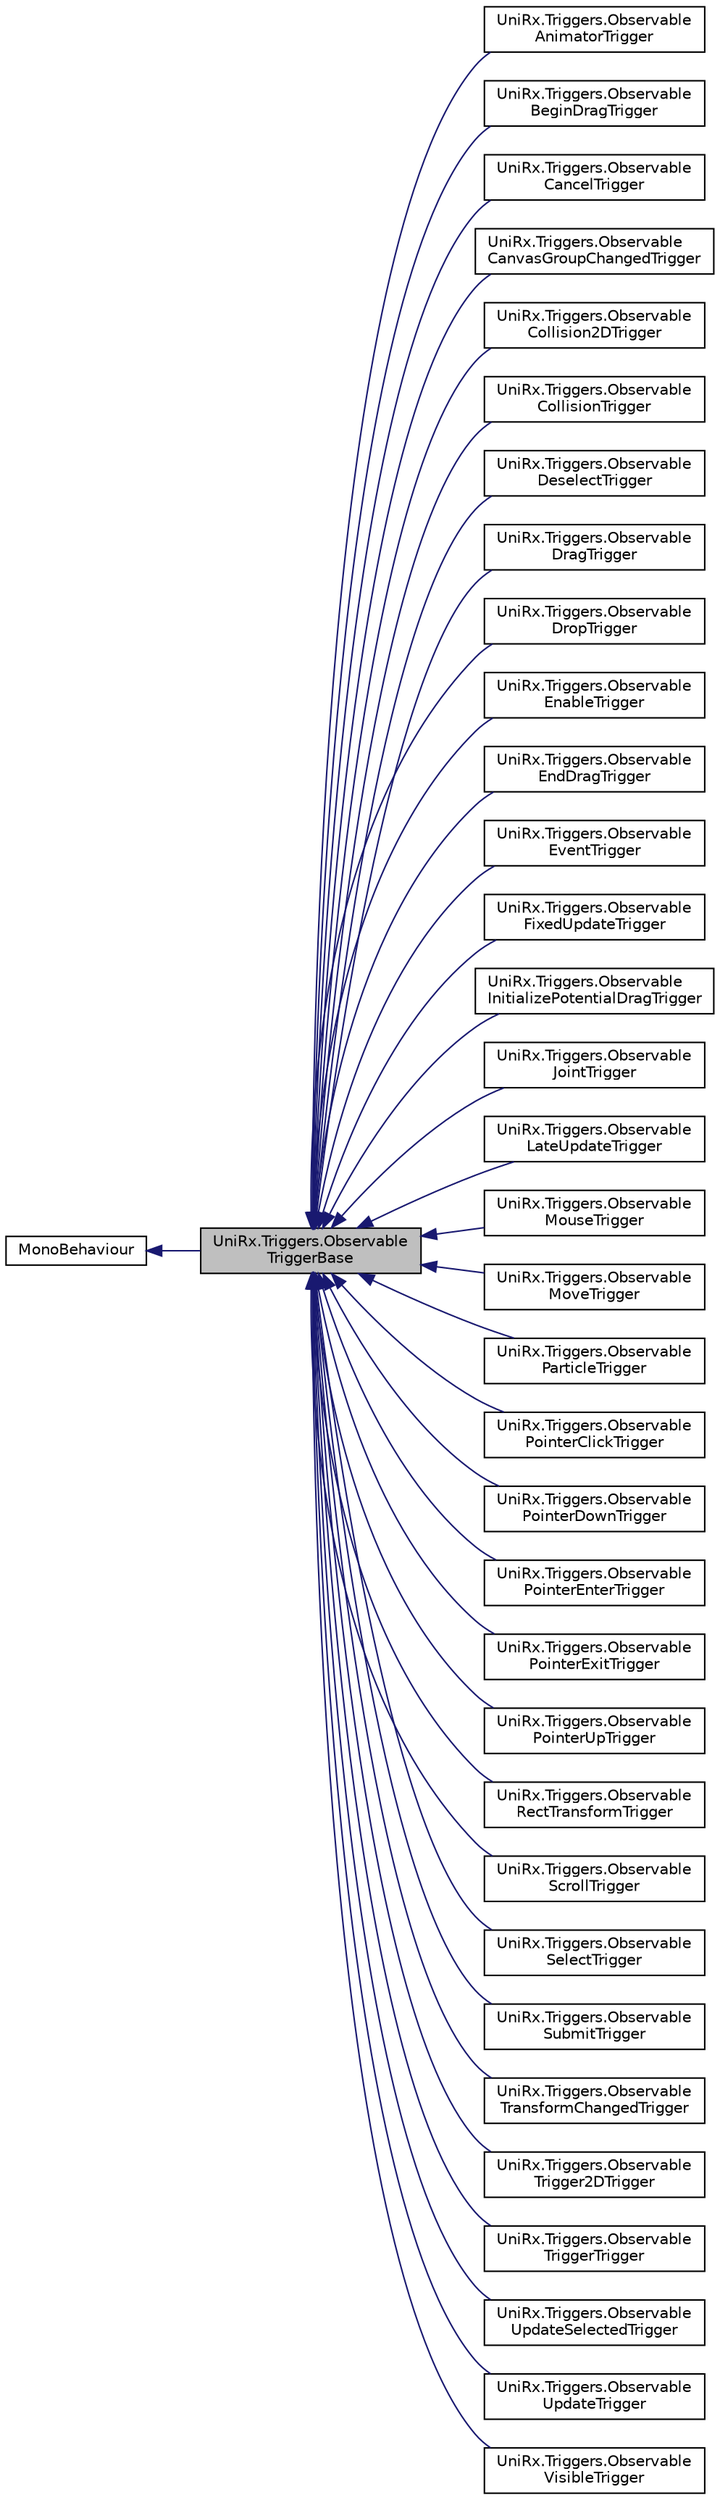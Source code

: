 digraph "UniRx.Triggers.ObservableTriggerBase"
{
 // LATEX_PDF_SIZE
  edge [fontname="Helvetica",fontsize="10",labelfontname="Helvetica",labelfontsize="10"];
  node [fontname="Helvetica",fontsize="10",shape=record];
  rankdir="LR";
  Node1 [label="UniRx.Triggers.Observable\lTriggerBase",height=0.2,width=0.4,color="black", fillcolor="grey75", style="filled", fontcolor="black",tooltip=" "];
  Node2 -> Node1 [dir="back",color="midnightblue",fontsize="10",style="solid",fontname="Helvetica"];
  Node2 [label="MonoBehaviour",height=0.2,width=0.4,color="black", fillcolor="white", style="filled",tooltip=" "];
  Node1 -> Node3 [dir="back",color="midnightblue",fontsize="10",style="solid",fontname="Helvetica"];
  Node3 [label="UniRx.Triggers.Observable\lAnimatorTrigger",height=0.2,width=0.4,color="black", fillcolor="white", style="filled",URL="$class_uni_rx_1_1_triggers_1_1_observable_animator_trigger.html",tooltip=" "];
  Node1 -> Node4 [dir="back",color="midnightblue",fontsize="10",style="solid",fontname="Helvetica"];
  Node4 [label="UniRx.Triggers.Observable\lBeginDragTrigger",height=0.2,width=0.4,color="black", fillcolor="white", style="filled",URL="$class_uni_rx_1_1_triggers_1_1_observable_begin_drag_trigger.html",tooltip=" "];
  Node1 -> Node5 [dir="back",color="midnightblue",fontsize="10",style="solid",fontname="Helvetica"];
  Node5 [label="UniRx.Triggers.Observable\lCancelTrigger",height=0.2,width=0.4,color="black", fillcolor="white", style="filled",URL="$class_uni_rx_1_1_triggers_1_1_observable_cancel_trigger.html",tooltip=" "];
  Node1 -> Node6 [dir="back",color="midnightblue",fontsize="10",style="solid",fontname="Helvetica"];
  Node6 [label="UniRx.Triggers.Observable\lCanvasGroupChangedTrigger",height=0.2,width=0.4,color="black", fillcolor="white", style="filled",URL="$class_uni_rx_1_1_triggers_1_1_observable_canvas_group_changed_trigger.html",tooltip=" "];
  Node1 -> Node7 [dir="back",color="midnightblue",fontsize="10",style="solid",fontname="Helvetica"];
  Node7 [label="UniRx.Triggers.Observable\lCollision2DTrigger",height=0.2,width=0.4,color="black", fillcolor="white", style="filled",URL="$class_uni_rx_1_1_triggers_1_1_observable_collision2_d_trigger.html",tooltip=" "];
  Node1 -> Node8 [dir="back",color="midnightblue",fontsize="10",style="solid",fontname="Helvetica"];
  Node8 [label="UniRx.Triggers.Observable\lCollisionTrigger",height=0.2,width=0.4,color="black", fillcolor="white", style="filled",URL="$class_uni_rx_1_1_triggers_1_1_observable_collision_trigger.html",tooltip=" "];
  Node1 -> Node9 [dir="back",color="midnightblue",fontsize="10",style="solid",fontname="Helvetica"];
  Node9 [label="UniRx.Triggers.Observable\lDeselectTrigger",height=0.2,width=0.4,color="black", fillcolor="white", style="filled",URL="$class_uni_rx_1_1_triggers_1_1_observable_deselect_trigger.html",tooltip=" "];
  Node1 -> Node10 [dir="back",color="midnightblue",fontsize="10",style="solid",fontname="Helvetica"];
  Node10 [label="UniRx.Triggers.Observable\lDragTrigger",height=0.2,width=0.4,color="black", fillcolor="white", style="filled",URL="$class_uni_rx_1_1_triggers_1_1_observable_drag_trigger.html",tooltip=" "];
  Node1 -> Node11 [dir="back",color="midnightblue",fontsize="10",style="solid",fontname="Helvetica"];
  Node11 [label="UniRx.Triggers.Observable\lDropTrigger",height=0.2,width=0.4,color="black", fillcolor="white", style="filled",URL="$class_uni_rx_1_1_triggers_1_1_observable_drop_trigger.html",tooltip=" "];
  Node1 -> Node12 [dir="back",color="midnightblue",fontsize="10",style="solid",fontname="Helvetica"];
  Node12 [label="UniRx.Triggers.Observable\lEnableTrigger",height=0.2,width=0.4,color="black", fillcolor="white", style="filled",URL="$class_uni_rx_1_1_triggers_1_1_observable_enable_trigger.html",tooltip=" "];
  Node1 -> Node13 [dir="back",color="midnightblue",fontsize="10",style="solid",fontname="Helvetica"];
  Node13 [label="UniRx.Triggers.Observable\lEndDragTrigger",height=0.2,width=0.4,color="black", fillcolor="white", style="filled",URL="$class_uni_rx_1_1_triggers_1_1_observable_end_drag_trigger.html",tooltip=" "];
  Node1 -> Node14 [dir="back",color="midnightblue",fontsize="10",style="solid",fontname="Helvetica"];
  Node14 [label="UniRx.Triggers.Observable\lEventTrigger",height=0.2,width=0.4,color="black", fillcolor="white", style="filled",URL="$class_uni_rx_1_1_triggers_1_1_observable_event_trigger.html",tooltip=" "];
  Node1 -> Node15 [dir="back",color="midnightblue",fontsize="10",style="solid",fontname="Helvetica"];
  Node15 [label="UniRx.Triggers.Observable\lFixedUpdateTrigger",height=0.2,width=0.4,color="black", fillcolor="white", style="filled",URL="$class_uni_rx_1_1_triggers_1_1_observable_fixed_update_trigger.html",tooltip=" "];
  Node1 -> Node16 [dir="back",color="midnightblue",fontsize="10",style="solid",fontname="Helvetica"];
  Node16 [label="UniRx.Triggers.Observable\lInitializePotentialDragTrigger",height=0.2,width=0.4,color="black", fillcolor="white", style="filled",URL="$class_uni_rx_1_1_triggers_1_1_observable_initialize_potential_drag_trigger.html",tooltip=" "];
  Node1 -> Node17 [dir="back",color="midnightblue",fontsize="10",style="solid",fontname="Helvetica"];
  Node17 [label="UniRx.Triggers.Observable\lJointTrigger",height=0.2,width=0.4,color="black", fillcolor="white", style="filled",URL="$class_uni_rx_1_1_triggers_1_1_observable_joint_trigger.html",tooltip=" "];
  Node1 -> Node18 [dir="back",color="midnightblue",fontsize="10",style="solid",fontname="Helvetica"];
  Node18 [label="UniRx.Triggers.Observable\lLateUpdateTrigger",height=0.2,width=0.4,color="black", fillcolor="white", style="filled",URL="$class_uni_rx_1_1_triggers_1_1_observable_late_update_trigger.html",tooltip=" "];
  Node1 -> Node19 [dir="back",color="midnightblue",fontsize="10",style="solid",fontname="Helvetica"];
  Node19 [label="UniRx.Triggers.Observable\lMouseTrigger",height=0.2,width=0.4,color="black", fillcolor="white", style="filled",URL="$class_uni_rx_1_1_triggers_1_1_observable_mouse_trigger.html",tooltip=" "];
  Node1 -> Node20 [dir="back",color="midnightblue",fontsize="10",style="solid",fontname="Helvetica"];
  Node20 [label="UniRx.Triggers.Observable\lMoveTrigger",height=0.2,width=0.4,color="black", fillcolor="white", style="filled",URL="$class_uni_rx_1_1_triggers_1_1_observable_move_trigger.html",tooltip=" "];
  Node1 -> Node21 [dir="back",color="midnightblue",fontsize="10",style="solid",fontname="Helvetica"];
  Node21 [label="UniRx.Triggers.Observable\lParticleTrigger",height=0.2,width=0.4,color="black", fillcolor="white", style="filled",URL="$class_uni_rx_1_1_triggers_1_1_observable_particle_trigger.html",tooltip=" "];
  Node1 -> Node22 [dir="back",color="midnightblue",fontsize="10",style="solid",fontname="Helvetica"];
  Node22 [label="UniRx.Triggers.Observable\lPointerClickTrigger",height=0.2,width=0.4,color="black", fillcolor="white", style="filled",URL="$class_uni_rx_1_1_triggers_1_1_observable_pointer_click_trigger.html",tooltip=" "];
  Node1 -> Node23 [dir="back",color="midnightblue",fontsize="10",style="solid",fontname="Helvetica"];
  Node23 [label="UniRx.Triggers.Observable\lPointerDownTrigger",height=0.2,width=0.4,color="black", fillcolor="white", style="filled",URL="$class_uni_rx_1_1_triggers_1_1_observable_pointer_down_trigger.html",tooltip=" "];
  Node1 -> Node24 [dir="back",color="midnightblue",fontsize="10",style="solid",fontname="Helvetica"];
  Node24 [label="UniRx.Triggers.Observable\lPointerEnterTrigger",height=0.2,width=0.4,color="black", fillcolor="white", style="filled",URL="$class_uni_rx_1_1_triggers_1_1_observable_pointer_enter_trigger.html",tooltip=" "];
  Node1 -> Node25 [dir="back",color="midnightblue",fontsize="10",style="solid",fontname="Helvetica"];
  Node25 [label="UniRx.Triggers.Observable\lPointerExitTrigger",height=0.2,width=0.4,color="black", fillcolor="white", style="filled",URL="$class_uni_rx_1_1_triggers_1_1_observable_pointer_exit_trigger.html",tooltip=" "];
  Node1 -> Node26 [dir="back",color="midnightblue",fontsize="10",style="solid",fontname="Helvetica"];
  Node26 [label="UniRx.Triggers.Observable\lPointerUpTrigger",height=0.2,width=0.4,color="black", fillcolor="white", style="filled",URL="$class_uni_rx_1_1_triggers_1_1_observable_pointer_up_trigger.html",tooltip=" "];
  Node1 -> Node27 [dir="back",color="midnightblue",fontsize="10",style="solid",fontname="Helvetica"];
  Node27 [label="UniRx.Triggers.Observable\lRectTransformTrigger",height=0.2,width=0.4,color="black", fillcolor="white", style="filled",URL="$class_uni_rx_1_1_triggers_1_1_observable_rect_transform_trigger.html",tooltip=" "];
  Node1 -> Node28 [dir="back",color="midnightblue",fontsize="10",style="solid",fontname="Helvetica"];
  Node28 [label="UniRx.Triggers.Observable\lScrollTrigger",height=0.2,width=0.4,color="black", fillcolor="white", style="filled",URL="$class_uni_rx_1_1_triggers_1_1_observable_scroll_trigger.html",tooltip=" "];
  Node1 -> Node29 [dir="back",color="midnightblue",fontsize="10",style="solid",fontname="Helvetica"];
  Node29 [label="UniRx.Triggers.Observable\lSelectTrigger",height=0.2,width=0.4,color="black", fillcolor="white", style="filled",URL="$class_uni_rx_1_1_triggers_1_1_observable_select_trigger.html",tooltip=" "];
  Node1 -> Node30 [dir="back",color="midnightblue",fontsize="10",style="solid",fontname="Helvetica"];
  Node30 [label="UniRx.Triggers.Observable\lSubmitTrigger",height=0.2,width=0.4,color="black", fillcolor="white", style="filled",URL="$class_uni_rx_1_1_triggers_1_1_observable_submit_trigger.html",tooltip=" "];
  Node1 -> Node31 [dir="back",color="midnightblue",fontsize="10",style="solid",fontname="Helvetica"];
  Node31 [label="UniRx.Triggers.Observable\lTransformChangedTrigger",height=0.2,width=0.4,color="black", fillcolor="white", style="filled",URL="$class_uni_rx_1_1_triggers_1_1_observable_transform_changed_trigger.html",tooltip=" "];
  Node1 -> Node32 [dir="back",color="midnightblue",fontsize="10",style="solid",fontname="Helvetica"];
  Node32 [label="UniRx.Triggers.Observable\lTrigger2DTrigger",height=0.2,width=0.4,color="black", fillcolor="white", style="filled",URL="$class_uni_rx_1_1_triggers_1_1_observable_trigger2_d_trigger.html",tooltip=" "];
  Node1 -> Node33 [dir="back",color="midnightblue",fontsize="10",style="solid",fontname="Helvetica"];
  Node33 [label="UniRx.Triggers.Observable\lTriggerTrigger",height=0.2,width=0.4,color="black", fillcolor="white", style="filled",URL="$class_uni_rx_1_1_triggers_1_1_observable_trigger_trigger.html",tooltip=" "];
  Node1 -> Node34 [dir="back",color="midnightblue",fontsize="10",style="solid",fontname="Helvetica"];
  Node34 [label="UniRx.Triggers.Observable\lUpdateSelectedTrigger",height=0.2,width=0.4,color="black", fillcolor="white", style="filled",URL="$class_uni_rx_1_1_triggers_1_1_observable_update_selected_trigger.html",tooltip=" "];
  Node1 -> Node35 [dir="back",color="midnightblue",fontsize="10",style="solid",fontname="Helvetica"];
  Node35 [label="UniRx.Triggers.Observable\lUpdateTrigger",height=0.2,width=0.4,color="black", fillcolor="white", style="filled",URL="$class_uni_rx_1_1_triggers_1_1_observable_update_trigger.html",tooltip=" "];
  Node1 -> Node36 [dir="back",color="midnightblue",fontsize="10",style="solid",fontname="Helvetica"];
  Node36 [label="UniRx.Triggers.Observable\lVisibleTrigger",height=0.2,width=0.4,color="black", fillcolor="white", style="filled",URL="$class_uni_rx_1_1_triggers_1_1_observable_visible_trigger.html",tooltip=" "];
}

